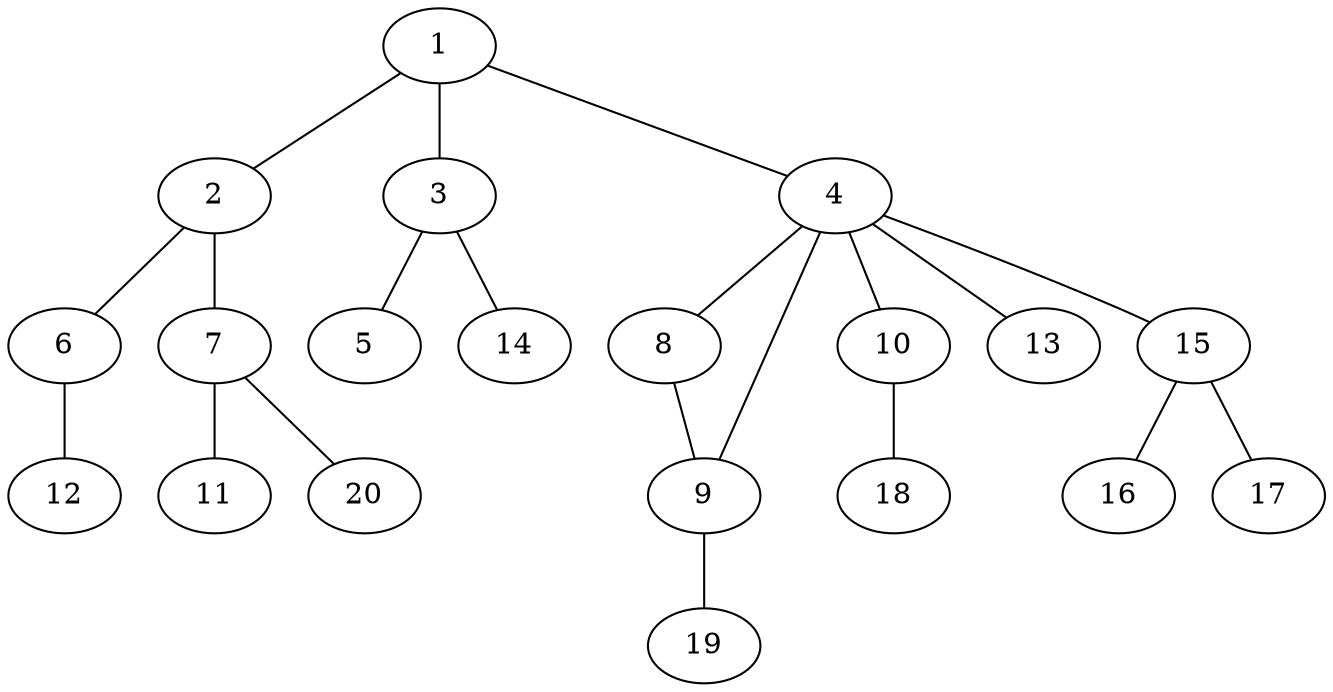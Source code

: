 graph graphname {1--2
1--3
1--4
2--6
2--7
3--5
3--14
4--8
4--9
4--10
4--13
4--15
6--12
7--11
7--20
8--9
9--19
10--18
15--16
15--17
}